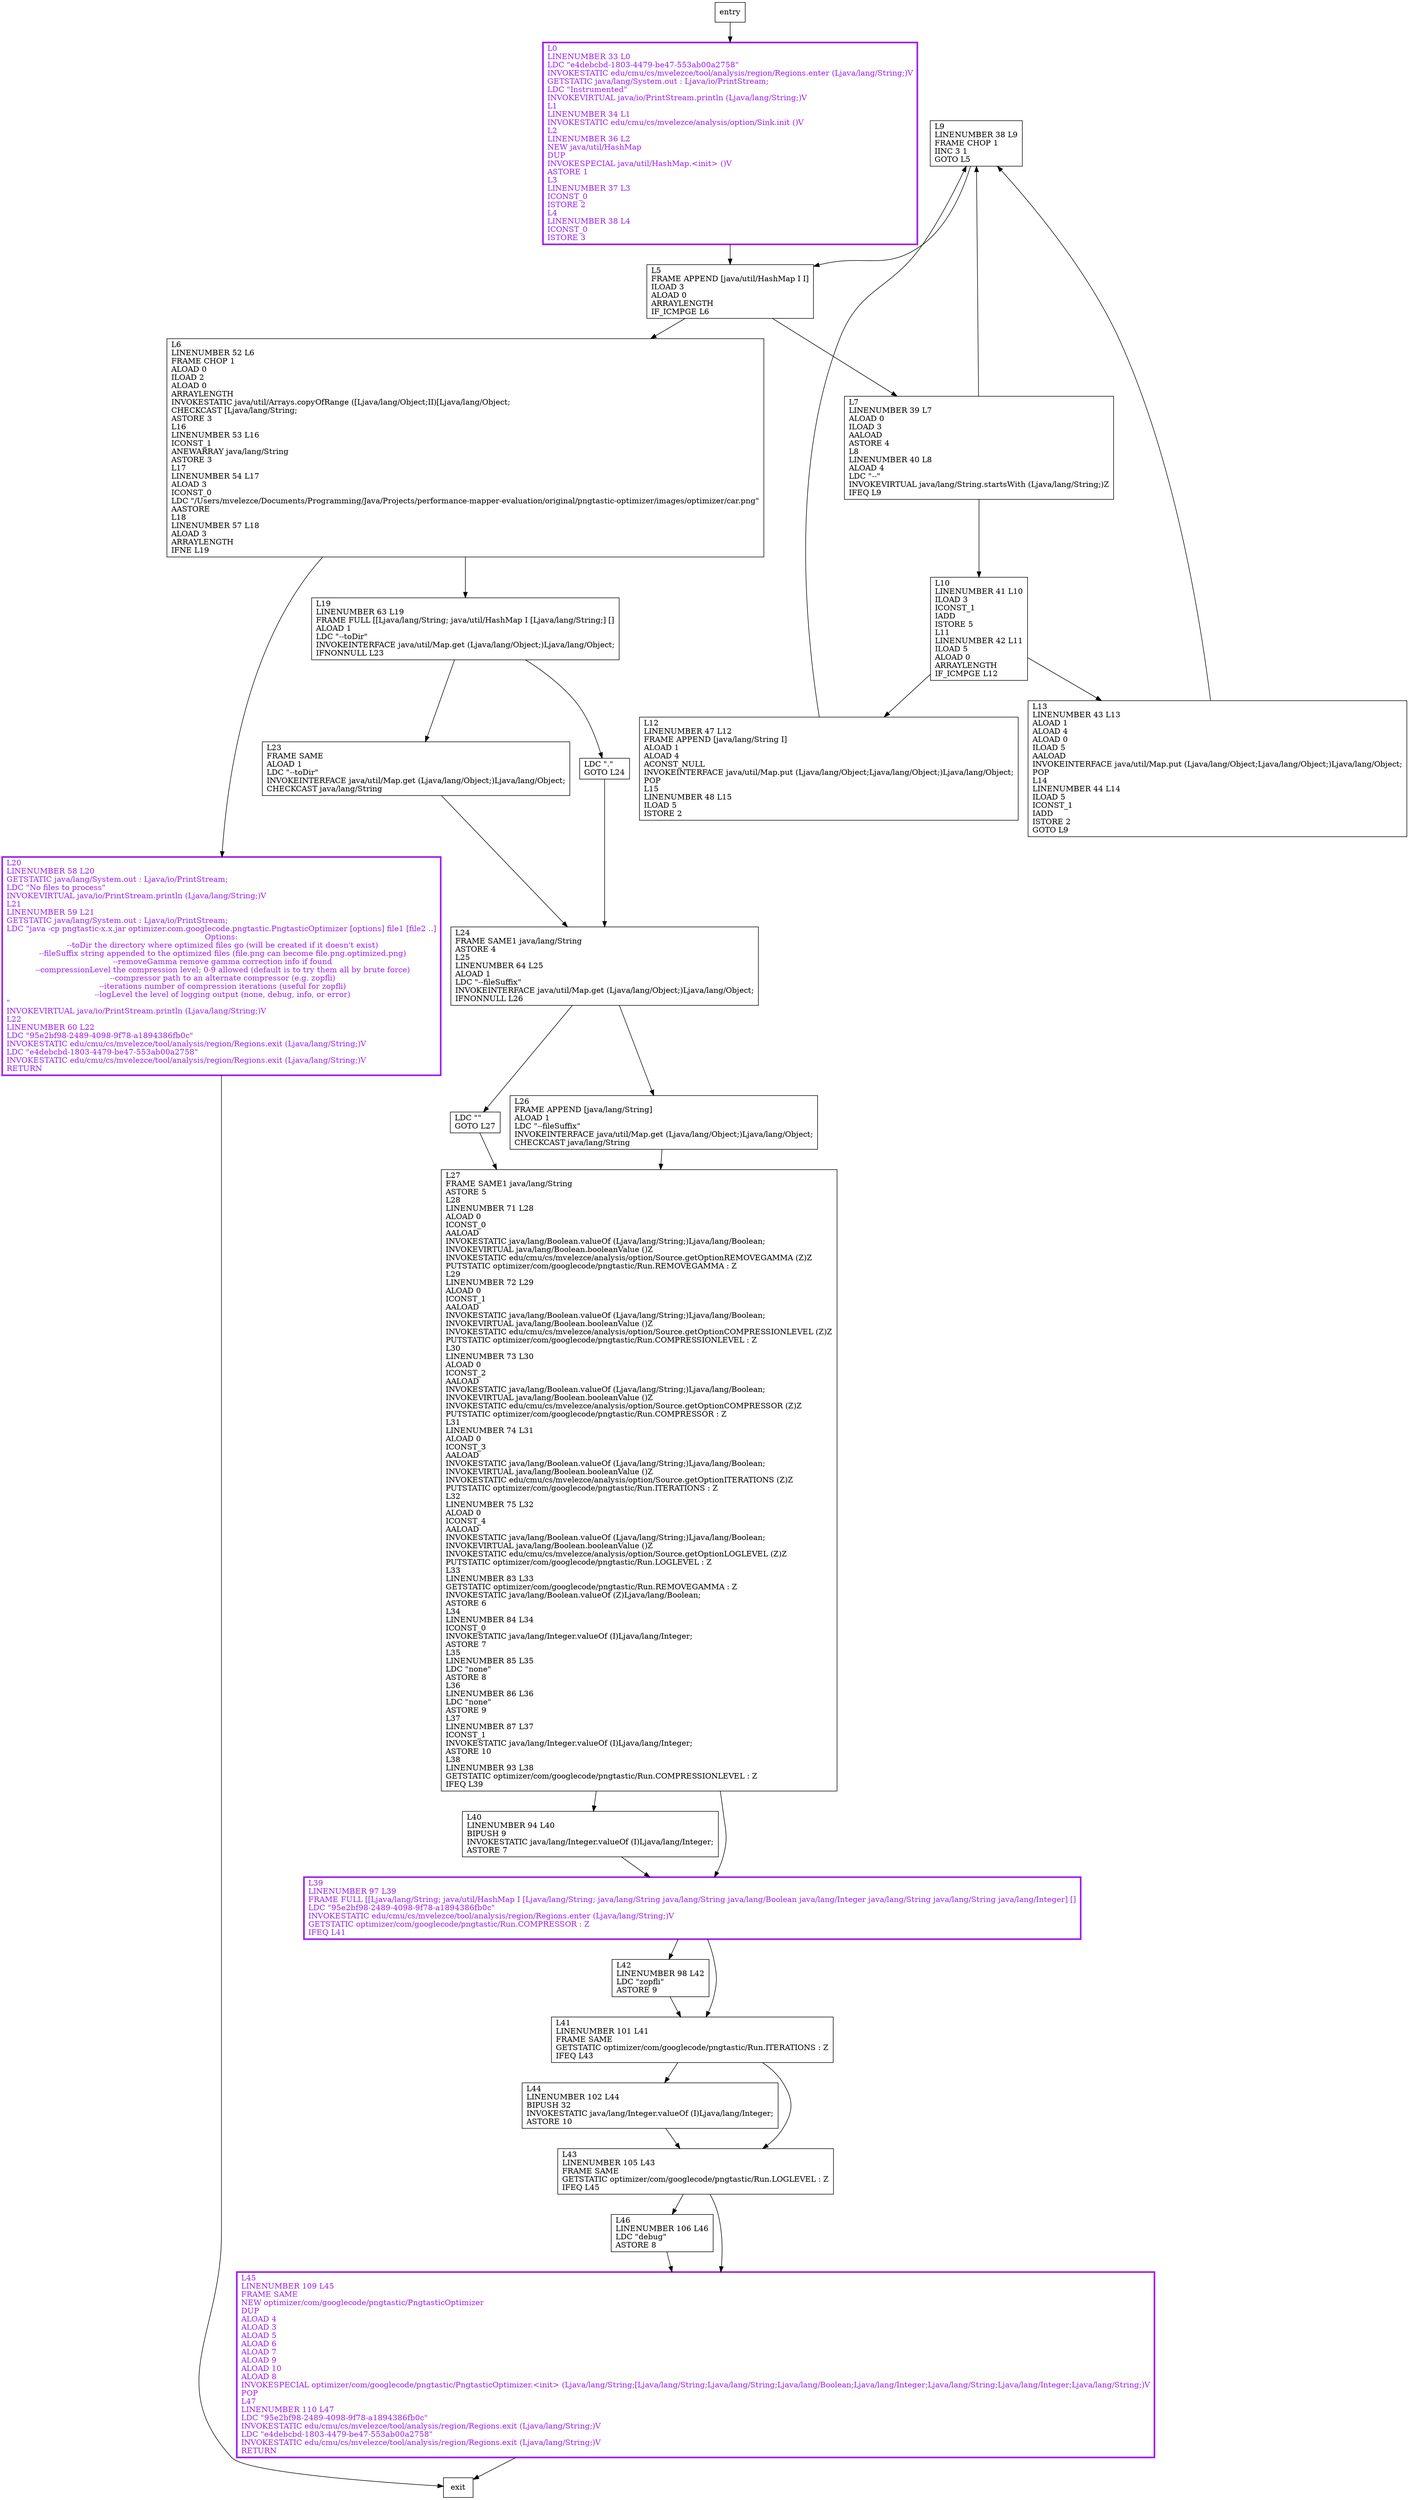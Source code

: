 digraph main {
node [shape=record];
1756287901 [label="L9\lLINENUMBER 38 L9\lFRAME CHOP 1\lIINC 3 1\lGOTO L5\l"];
288506078 [label="LDC \".\"\lGOTO L24\l"];
1077032868 [label="L10\lLINENUMBER 41 L10\lILOAD 3\lICONST_1\lIADD\lISTORE 5\lL11\lLINENUMBER 42 L11\lILOAD 5\lALOAD 0\lARRAYLENGTH\lIF_ICMPGE L12\l"];
1422639251 [label="L5\lFRAME APPEND [java/util/HashMap I I]\lILOAD 3\lALOAD 0\lARRAYLENGTH\lIF_ICMPGE L6\l"];
85279417 [label="L19\lLINENUMBER 63 L19\lFRAME FULL [[Ljava/lang/String; java/util/HashMap I [Ljava/lang/String;] []\lALOAD 1\lLDC \"--toDir\"\lINVOKEINTERFACE java/util/Map.get (Ljava/lang/Object;)Ljava/lang/Object;\lIFNONNULL L23\l"];
1753679611 [label="L26\lFRAME APPEND [java/lang/String]\lALOAD 1\lLDC \"--fileSuffix\"\lINVOKEINTERFACE java/util/Map.get (Ljava/lang/Object;)Ljava/lang/Object;\lCHECKCAST java/lang/String\l"];
1060007054 [label="L43\lLINENUMBER 105 L43\lFRAME SAME\lGETSTATIC optimizer/com/googlecode/pngtastic/Run.LOGLEVEL : Z\lIFEQ L45\l"];
1522644684 [label="L46\lLINENUMBER 106 L46\lLDC \"debug\"\lASTORE 8\l"];
1239707538 [label="L12\lLINENUMBER 47 L12\lFRAME APPEND [java/lang/String I]\lALOAD 1\lALOAD 4\lACONST_NULL\lINVOKEINTERFACE java/util/Map.put (Ljava/lang/Object;Ljava/lang/Object;)Ljava/lang/Object;\lPOP\lL15\lLINENUMBER 48 L15\lILOAD 5\lISTORE 2\l"];
1256706153 [label="L13\lLINENUMBER 43 L13\lALOAD 1\lALOAD 4\lALOAD 0\lILOAD 5\lAALOAD\lINVOKEINTERFACE java/util/Map.put (Ljava/lang/Object;Ljava/lang/Object;)Ljava/lang/Object;\lPOP\lL14\lLINENUMBER 44 L14\lILOAD 5\lICONST_1\lIADD\lISTORE 2\lGOTO L9\l"];
460838011 [label="L23\lFRAME SAME\lALOAD 1\lLDC \"--toDir\"\lINVOKEINTERFACE java/util/Map.get (Ljava/lang/Object;)Ljava/lang/Object;\lCHECKCAST java/lang/String\l"];
1042143435 [label="L24\lFRAME SAME1 java/lang/String\lASTORE 4\lL25\lLINENUMBER 64 L25\lALOAD 1\lLDC \"--fileSuffix\"\lINVOKEINTERFACE java/util/Map.get (Ljava/lang/Object;)Ljava/lang/Object;\lIFNONNULL L26\l"];
1308021660 [label="LDC \"\"\lGOTO L27\l"];
901460297 [label="L41\lLINENUMBER 101 L41\lFRAME SAME\lGETSTATIC optimizer/com/googlecode/pngtastic/Run.ITERATIONS : Z\lIFEQ L43\l"];
1048035057 [label="L7\lLINENUMBER 39 L7\lALOAD 0\lILOAD 3\lAALOAD\lASTORE 4\lL8\lLINENUMBER 40 L8\lALOAD 4\lLDC \"--\"\lINVOKEVIRTUAL java/lang/String.startsWith (Ljava/lang/String;)Z\lIFEQ L9\l"];
1321291340 [label="L27\lFRAME SAME1 java/lang/String\lASTORE 5\lL28\lLINENUMBER 71 L28\lALOAD 0\lICONST_0\lAALOAD\lINVOKESTATIC java/lang/Boolean.valueOf (Ljava/lang/String;)Ljava/lang/Boolean;\lINVOKEVIRTUAL java/lang/Boolean.booleanValue ()Z\lINVOKESTATIC edu/cmu/cs/mvelezce/analysis/option/Source.getOptionREMOVEGAMMA (Z)Z\lPUTSTATIC optimizer/com/googlecode/pngtastic/Run.REMOVEGAMMA : Z\lL29\lLINENUMBER 72 L29\lALOAD 0\lICONST_1\lAALOAD\lINVOKESTATIC java/lang/Boolean.valueOf (Ljava/lang/String;)Ljava/lang/Boolean;\lINVOKEVIRTUAL java/lang/Boolean.booleanValue ()Z\lINVOKESTATIC edu/cmu/cs/mvelezce/analysis/option/Source.getOptionCOMPRESSIONLEVEL (Z)Z\lPUTSTATIC optimizer/com/googlecode/pngtastic/Run.COMPRESSIONLEVEL : Z\lL30\lLINENUMBER 73 L30\lALOAD 0\lICONST_2\lAALOAD\lINVOKESTATIC java/lang/Boolean.valueOf (Ljava/lang/String;)Ljava/lang/Boolean;\lINVOKEVIRTUAL java/lang/Boolean.booleanValue ()Z\lINVOKESTATIC edu/cmu/cs/mvelezce/analysis/option/Source.getOptionCOMPRESSOR (Z)Z\lPUTSTATIC optimizer/com/googlecode/pngtastic/Run.COMPRESSOR : Z\lL31\lLINENUMBER 74 L31\lALOAD 0\lICONST_3\lAALOAD\lINVOKESTATIC java/lang/Boolean.valueOf (Ljava/lang/String;)Ljava/lang/Boolean;\lINVOKEVIRTUAL java/lang/Boolean.booleanValue ()Z\lINVOKESTATIC edu/cmu/cs/mvelezce/analysis/option/Source.getOptionITERATIONS (Z)Z\lPUTSTATIC optimizer/com/googlecode/pngtastic/Run.ITERATIONS : Z\lL32\lLINENUMBER 75 L32\lALOAD 0\lICONST_4\lAALOAD\lINVOKESTATIC java/lang/Boolean.valueOf (Ljava/lang/String;)Ljava/lang/Boolean;\lINVOKEVIRTUAL java/lang/Boolean.booleanValue ()Z\lINVOKESTATIC edu/cmu/cs/mvelezce/analysis/option/Source.getOptionLOGLEVEL (Z)Z\lPUTSTATIC optimizer/com/googlecode/pngtastic/Run.LOGLEVEL : Z\lL33\lLINENUMBER 83 L33\lGETSTATIC optimizer/com/googlecode/pngtastic/Run.REMOVEGAMMA : Z\lINVOKESTATIC java/lang/Boolean.valueOf (Z)Ljava/lang/Boolean;\lASTORE 6\lL34\lLINENUMBER 84 L34\lICONST_0\lINVOKESTATIC java/lang/Integer.valueOf (I)Ljava/lang/Integer;\lASTORE 7\lL35\lLINENUMBER 85 L35\lLDC \"none\"\lASTORE 8\lL36\lLINENUMBER 86 L36\lLDC \"none\"\lASTORE 9\lL37\lLINENUMBER 87 L37\lICONST_1\lINVOKESTATIC java/lang/Integer.valueOf (I)Ljava/lang/Integer;\lASTORE 10\lL38\lLINENUMBER 93 L38\lGETSTATIC optimizer/com/googlecode/pngtastic/Run.COMPRESSIONLEVEL : Z\lIFEQ L39\l"];
508169439 [label="L39\lLINENUMBER 97 L39\lFRAME FULL [[Ljava/lang/String; java/util/HashMap I [Ljava/lang/String; java/lang/String java/lang/String java/lang/Boolean java/lang/Integer java/lang/String java/lang/String java/lang/Integer] []\lLDC \"95e2bf98-2489-4098-9f78-a1894386fb0c\"\lINVOKESTATIC edu/cmu/cs/mvelezce/tool/analysis/region/Regions.enter (Ljava/lang/String;)V\lGETSTATIC optimizer/com/googlecode/pngtastic/Run.COMPRESSOR : Z\lIFEQ L41\l"];
1319792947 [label="L40\lLINENUMBER 94 L40\lBIPUSH 9\lINVOKESTATIC java/lang/Integer.valueOf (I)Ljava/lang/Integer;\lASTORE 7\l"];
1877423478 [label="L20\lLINENUMBER 58 L20\lGETSTATIC java/lang/System.out : Ljava/io/PrintStream;\lLDC \"No files to process\"\lINVOKEVIRTUAL java/io/PrintStream.println (Ljava/lang/String;)V\lL21\lLINENUMBER 59 L21\lGETSTATIC java/lang/System.out : Ljava/io/PrintStream;\lLDC \"java -cp pngtastic-x.x.jar optimizer.com.googlecode.pngtastic.PngtasticOptimizer [options] file1 [file2 ..]\nOptions:\n  --toDir            the directory where optimized files go (will be created if it doesn't exist)\n  --fileSuffix       string appended to the optimized files (file.png can become file.png.optimized.png)\n  --removeGamma      remove gamma correction info if found\n  --compressionLevel the compression level; 0-9 allowed (default is to try them all by brute force)\n  --compressor       path to an alternate compressor (e.g. zopfli)\n  --iterations       number of compression iterations (useful for zopfli)\n  --logLevel         the level of logging output (none, debug, info, or error)\n\"\lINVOKEVIRTUAL java/io/PrintStream.println (Ljava/lang/String;)V\lL22\lLINENUMBER 60 L22\lLDC \"95e2bf98-2489-4098-9f78-a1894386fb0c\"\lINVOKESTATIC edu/cmu/cs/mvelezce/tool/analysis/region/Regions.exit (Ljava/lang/String;)V\lLDC \"e4debcbd-1803-4479-be47-553ab00a2758\"\lINVOKESTATIC edu/cmu/cs/mvelezce/tool/analysis/region/Regions.exit (Ljava/lang/String;)V\lRETURN\l"];
1909242524 [label="L42\lLINENUMBER 98 L42\lLDC \"zopfli\"\lASTORE 9\l"];
1922782705 [label="L0\lLINENUMBER 33 L0\lLDC \"e4debcbd-1803-4479-be47-553ab00a2758\"\lINVOKESTATIC edu/cmu/cs/mvelezce/tool/analysis/region/Regions.enter (Ljava/lang/String;)V\lGETSTATIC java/lang/System.out : Ljava/io/PrintStream;\lLDC \"Instrumented\"\lINVOKEVIRTUAL java/io/PrintStream.println (Ljava/lang/String;)V\lL1\lLINENUMBER 34 L1\lINVOKESTATIC edu/cmu/cs/mvelezce/analysis/option/Sink.init ()V\lL2\lLINENUMBER 36 L2\lNEW java/util/HashMap\lDUP\lINVOKESPECIAL java/util/HashMap.\<init\> ()V\lASTORE 1\lL3\lLINENUMBER 37 L3\lICONST_0\lISTORE 2\lL4\lLINENUMBER 38 L4\lICONST_0\lISTORE 3\l"];
979789615 [label="L6\lLINENUMBER 52 L6\lFRAME CHOP 1\lALOAD 0\lILOAD 2\lALOAD 0\lARRAYLENGTH\lINVOKESTATIC java/util/Arrays.copyOfRange ([Ljava/lang/Object;II)[Ljava/lang/Object;\lCHECKCAST [Ljava/lang/String;\lASTORE 3\lL16\lLINENUMBER 53 L16\lICONST_1\lANEWARRAY java/lang/String\lASTORE 3\lL17\lLINENUMBER 54 L17\lALOAD 3\lICONST_0\lLDC \"/Users/mvelezce/Documents/Programming/Java/Projects/performance-mapper-evaluation/original/pngtastic-optimizer/images/optimizer/car.png\"\lAASTORE\lL18\lLINENUMBER 57 L18\lALOAD 3\lARRAYLENGTH\lIFNE L19\l"];
1322122707 [label="L45\lLINENUMBER 109 L45\lFRAME SAME\lNEW optimizer/com/googlecode/pngtastic/PngtasticOptimizer\lDUP\lALOAD 4\lALOAD 3\lALOAD 5\lALOAD 6\lALOAD 7\lALOAD 9\lALOAD 10\lALOAD 8\lINVOKESPECIAL optimizer/com/googlecode/pngtastic/PngtasticOptimizer.\<init\> (Ljava/lang/String;[Ljava/lang/String;Ljava/lang/String;Ljava/lang/Boolean;Ljava/lang/Integer;Ljava/lang/String;Ljava/lang/Integer;Ljava/lang/String;)V\lPOP\lL47\lLINENUMBER 110 L47\lLDC \"95e2bf98-2489-4098-9f78-a1894386fb0c\"\lINVOKESTATIC edu/cmu/cs/mvelezce/tool/analysis/region/Regions.exit (Ljava/lang/String;)V\lLDC \"e4debcbd-1803-4479-be47-553ab00a2758\"\lINVOKESTATIC edu/cmu/cs/mvelezce/tool/analysis/region/Regions.exit (Ljava/lang/String;)V\lRETURN\l"];
579908017 [label="L44\lLINENUMBER 102 L44\lBIPUSH 32\lINVOKESTATIC java/lang/Integer.valueOf (I)Ljava/lang/Integer;\lASTORE 10\l"];
entry;
exit;
1756287901 -> 1422639251;
288506078 -> 1042143435;
1077032868 -> 1239707538;
1077032868 -> 1256706153;
1753679611 -> 1321291340;
1239707538 -> 1756287901;
1256706153 -> 1756287901;
460838011 -> 1042143435;
1308021660 -> 1321291340;
901460297 -> 1060007054;
901460297 -> 579908017;
1321291340 -> 508169439;
1321291340 -> 1319792947;
508169439 -> 1909242524;
508169439 -> 901460297;
1319792947 -> 508169439;
1922782705 -> 1422639251;
979789615 -> 85279417;
979789615 -> 1877423478;
1322122707 -> exit;
579908017 -> 1060007054;
1422639251 -> 979789615;
1422639251 -> 1048035057;
85279417 -> 288506078;
85279417 -> 460838011;
1060007054 -> 1522644684;
1060007054 -> 1322122707;
1522644684 -> 1322122707;
1042143435 -> 1753679611;
1042143435 -> 1308021660;
1048035057 -> 1756287901;
1048035057 -> 1077032868;
entry -> 1922782705;
1877423478 -> exit;
1909242524 -> 901460297;
508169439[fontcolor="purple", penwidth=3, color="purple"];
1877423478[fontcolor="purple", penwidth=3, color="purple"];
1922782705[fontcolor="purple", penwidth=3, color="purple"];
1322122707[fontcolor="purple", penwidth=3, color="purple"];
}
